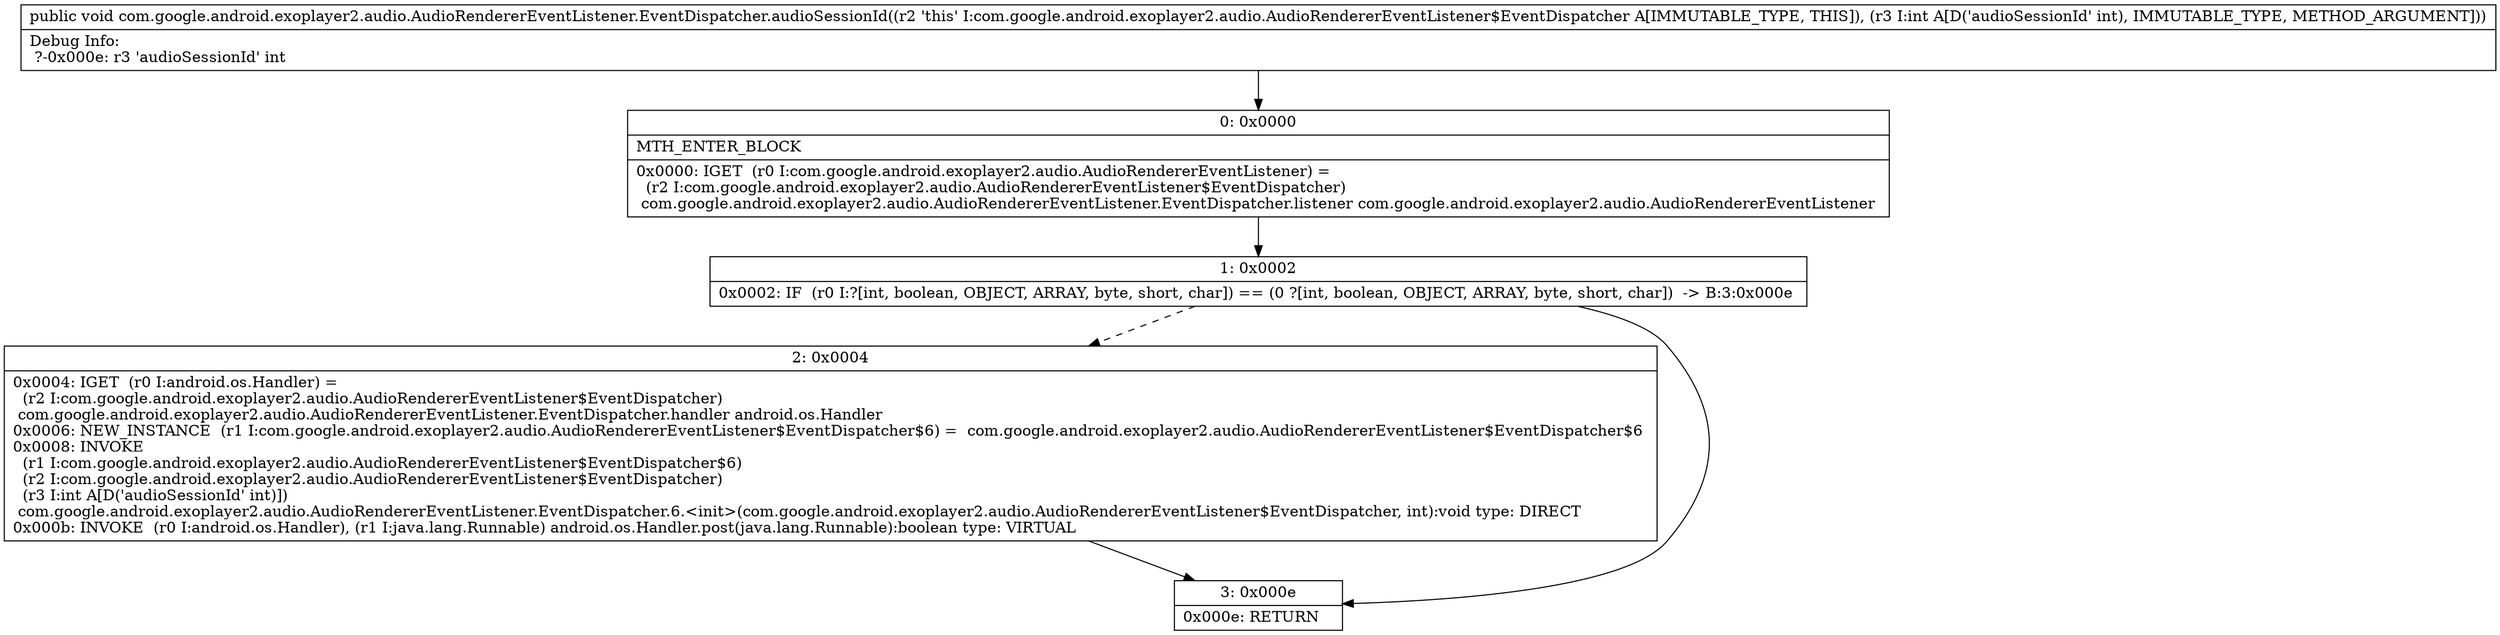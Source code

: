 digraph "CFG forcom.google.android.exoplayer2.audio.AudioRendererEventListener.EventDispatcher.audioSessionId(I)V" {
Node_0 [shape=record,label="{0\:\ 0x0000|MTH_ENTER_BLOCK\l|0x0000: IGET  (r0 I:com.google.android.exoplayer2.audio.AudioRendererEventListener) = \l  (r2 I:com.google.android.exoplayer2.audio.AudioRendererEventListener$EventDispatcher)\l com.google.android.exoplayer2.audio.AudioRendererEventListener.EventDispatcher.listener com.google.android.exoplayer2.audio.AudioRendererEventListener \l}"];
Node_1 [shape=record,label="{1\:\ 0x0002|0x0002: IF  (r0 I:?[int, boolean, OBJECT, ARRAY, byte, short, char]) == (0 ?[int, boolean, OBJECT, ARRAY, byte, short, char])  \-\> B:3:0x000e \l}"];
Node_2 [shape=record,label="{2\:\ 0x0004|0x0004: IGET  (r0 I:android.os.Handler) = \l  (r2 I:com.google.android.exoplayer2.audio.AudioRendererEventListener$EventDispatcher)\l com.google.android.exoplayer2.audio.AudioRendererEventListener.EventDispatcher.handler android.os.Handler \l0x0006: NEW_INSTANCE  (r1 I:com.google.android.exoplayer2.audio.AudioRendererEventListener$EventDispatcher$6) =  com.google.android.exoplayer2.audio.AudioRendererEventListener$EventDispatcher$6 \l0x0008: INVOKE  \l  (r1 I:com.google.android.exoplayer2.audio.AudioRendererEventListener$EventDispatcher$6)\l  (r2 I:com.google.android.exoplayer2.audio.AudioRendererEventListener$EventDispatcher)\l  (r3 I:int A[D('audioSessionId' int)])\l com.google.android.exoplayer2.audio.AudioRendererEventListener.EventDispatcher.6.\<init\>(com.google.android.exoplayer2.audio.AudioRendererEventListener$EventDispatcher, int):void type: DIRECT \l0x000b: INVOKE  (r0 I:android.os.Handler), (r1 I:java.lang.Runnable) android.os.Handler.post(java.lang.Runnable):boolean type: VIRTUAL \l}"];
Node_3 [shape=record,label="{3\:\ 0x000e|0x000e: RETURN   \l}"];
MethodNode[shape=record,label="{public void com.google.android.exoplayer2.audio.AudioRendererEventListener.EventDispatcher.audioSessionId((r2 'this' I:com.google.android.exoplayer2.audio.AudioRendererEventListener$EventDispatcher A[IMMUTABLE_TYPE, THIS]), (r3 I:int A[D('audioSessionId' int), IMMUTABLE_TYPE, METHOD_ARGUMENT]))  | Debug Info:\l  ?\-0x000e: r3 'audioSessionId' int\l}"];
MethodNode -> Node_0;
Node_0 -> Node_1;
Node_1 -> Node_2[style=dashed];
Node_1 -> Node_3;
Node_2 -> Node_3;
}

